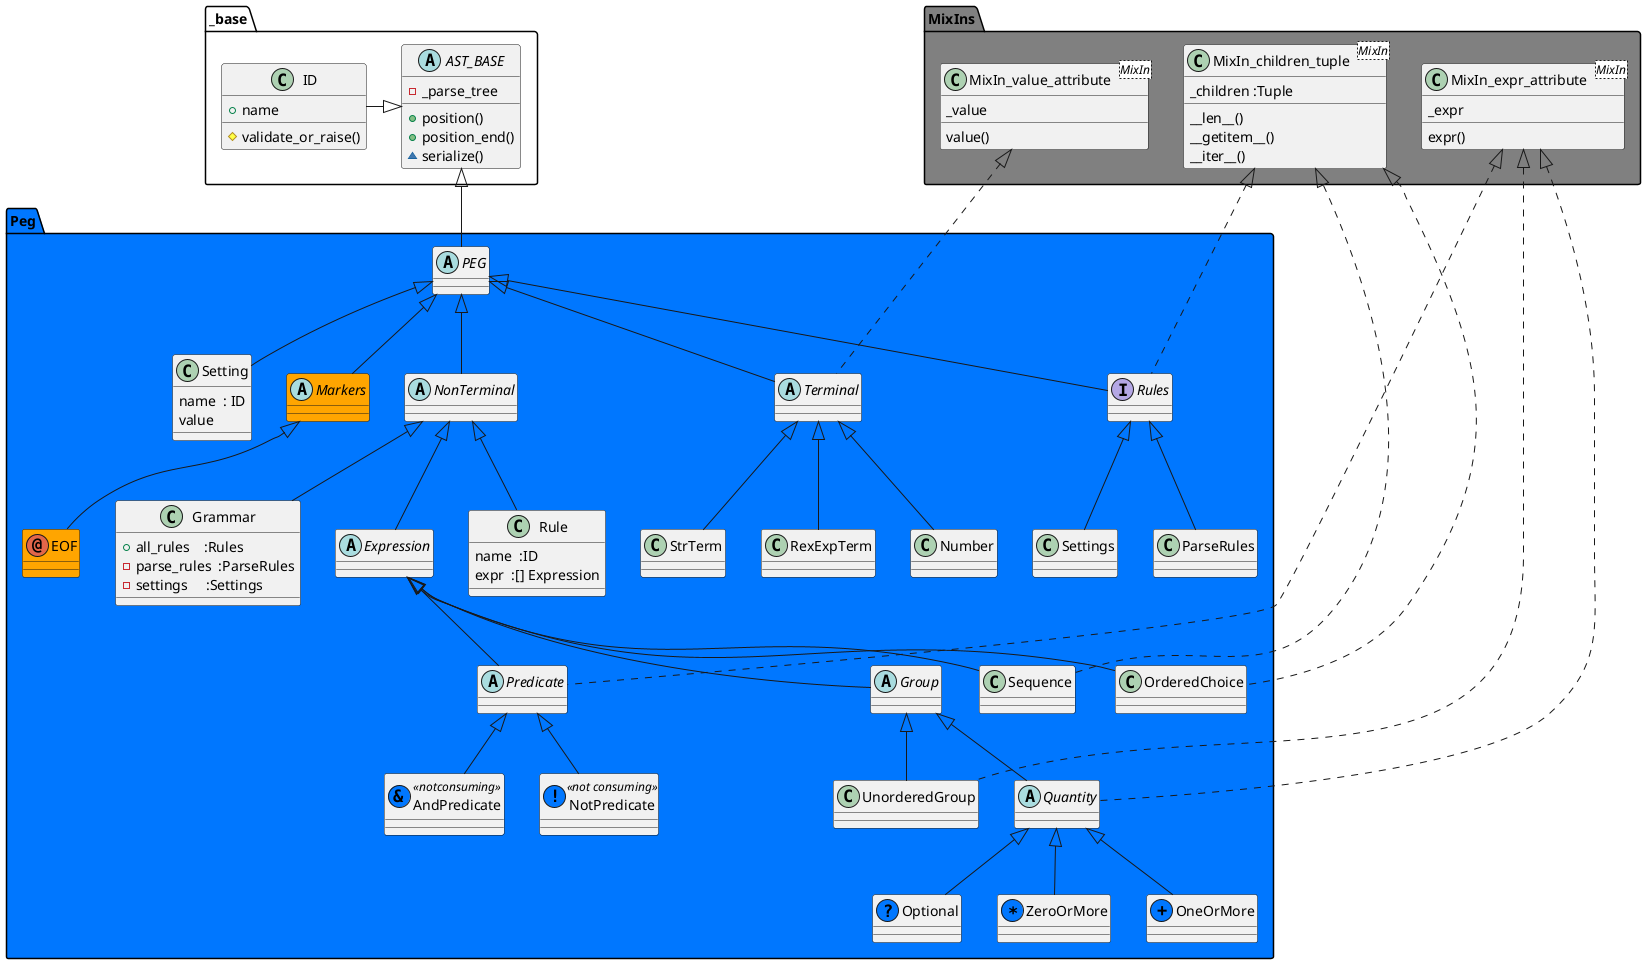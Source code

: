 @startuml

package _base {

abstract AST_BASE {
  -_parse_tree
  +position()
  +position_end()
  ~serialize()
}

class ID {
  +name
  #validate_or_raise()
}

ID  =|> AST_BASE
}

package MixIns  #Gray {

  class MixIn_value_attribute<MixIn> {
  _value
  value()
  }

  class MixIn_expr_attribute<MixIn> {
  _expr
  expr()
  }

  class MixIn_children_tuple<MixIn> {
   _children :Tuple
  __len__()
  __getitem__()
  __iter__()
  }
}

package Peg #0077ff {

abstract PEG
AST_BASE <|== PEG



abstract Terminal
PEG                   <|==   Terminal
MixIn_value_attribute <|...  Terminal
Terminal              <|==   StrTerm
Terminal              <|==   RexExpTerm
Terminal              <|==   Number

abstract    Markers #Orange
annotation  EOF     #Orange
PEG         <|==    Markers
Markers     <|==    EOF

abstract NonTerminal
PEG          <|== NonTerminal
abstract Expression
NonTerminal  <|== Expression

class Setting  {
 name  : ID
 value
}
PEG      <|==  Setting

class Rule {
  name  :ID
  expr  :[] Expression
}
NonTerminal  <|==  Rule

interface Rules
PEG                   <|==    Rules
MixIn_children_tuple  <|...  Rules
Rules                 <|==    ParseRules
Rules                 <|==    Settings

class Grammar {
  +all_rules    :Rules
  -parse_rules  :ParseRules
  -settings     :Settings
}
NonTerminal  <|== Grammar


abstract Group
Expression            <|== Group
Group                 <|== UnorderedGroup
MixIn_expr_attribute  <|... UnorderedGroup
abstract Quantity
Group                   <|==    Quantity
MixIn_expr_attribute    <|...    Quantity
Expression              <|==    Sequence
MixIn_children_tuple    <|...  Sequence

Expression             <|==   OrderedChoice
MixIn_children_tuple   <|...  OrderedChoice

class Optional   << (?, #0077ff) >>
Quantity          <|==   Optional
class ZeroOrMore << (*, #0077ff) >>
Quantity          <|==   ZeroOrMore
class OneOrMore  << (+, #0077ff) >>
Quantity          <|==   OneOrMore

abstract Predicate
Expression             <|==   Predicate
MixIn_expr_attribute   <|... Predicate
class AndPredicate << (&, #0077ff) notconsuming >>
Predicate               <|== AndPredicate
class NotPredicate << (! ,#0077ff) not consuming >>
Predicate               <|== NotPredicate

}
@enduml














